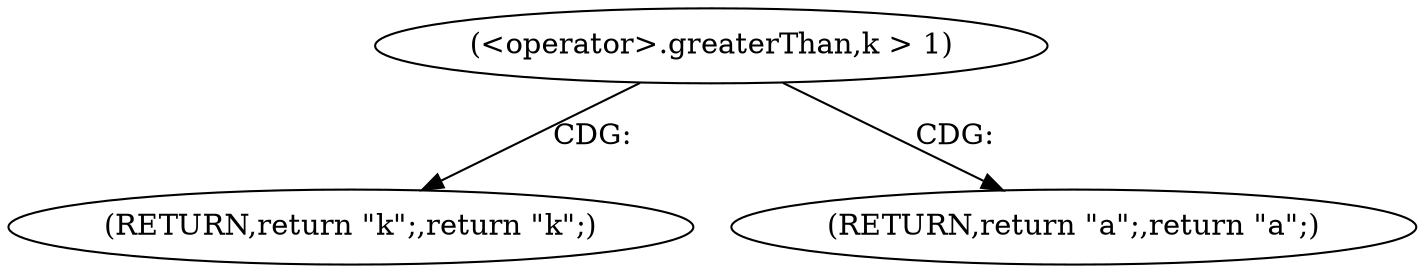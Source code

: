 digraph "testMethod" {  
"1000112" [label = "(<operator>.greaterThan,k > 1)" ]
"1000116" [label = "(RETURN,return \"k\";,return \"k\";)" ]
"1000120" [label = "(RETURN,return \"a\";,return \"a\";)" ]
  "1000112" -> "1000120"  [ label = "CDG: "] 
  "1000112" -> "1000116"  [ label = "CDG: "] 
}